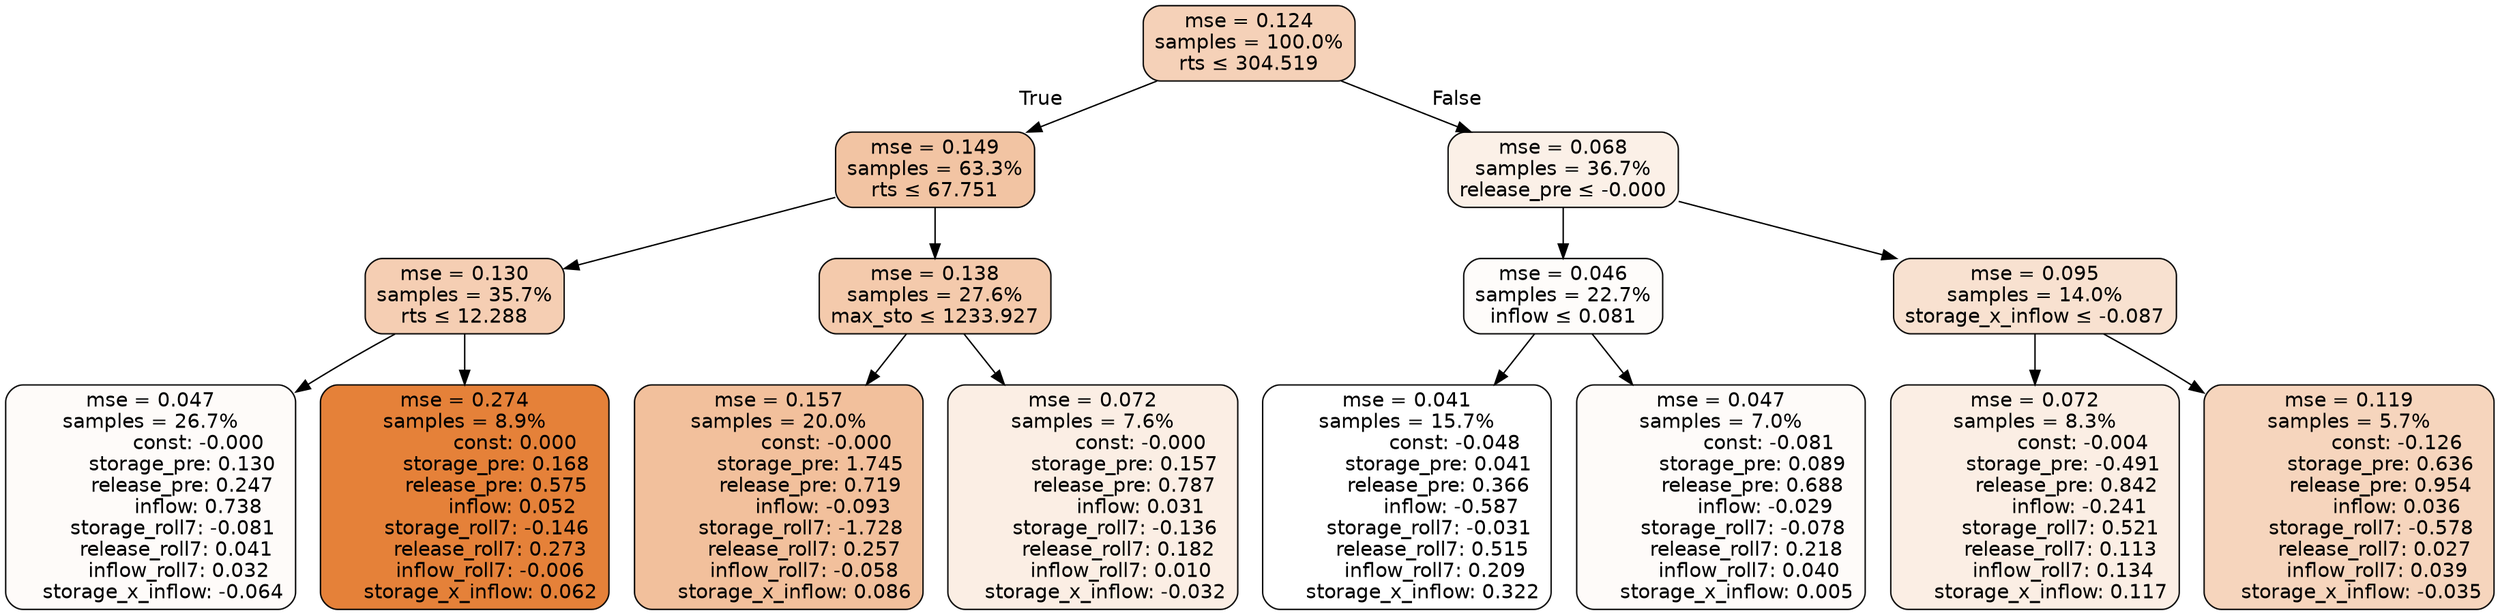 digraph tree {
bgcolor="transparent"
node [shape=rectangle, style="filled, rounded", color="black", fontname=helvetica] ;
edge [fontname=helvetica] ;
	"0" [label="mse = 0.124
samples = 100.0%
rts &le; 304.519", fillcolor="#f5d1b8"]
	"1" [label="mse = 0.149
samples = 63.3%
rts &le; 67.751", fillcolor="#f2c4a3"]
	"2" [label="mse = 0.130
samples = 35.7%
rts &le; 12.288", fillcolor="#f5ceb3"]
	"3" [label="mse = 0.047
samples = 26.7%
               const: -0.000
          storage_pre: 0.130
          release_pre: 0.247
               inflow: 0.738
       storage_roll7: -0.081
        release_roll7: 0.041
         inflow_roll7: 0.032
    storage_x_inflow: -0.064", fillcolor="#fefbf9"]
	"4" [label="mse = 0.274
samples = 8.9%
                const: 0.000
          storage_pre: 0.168
          release_pre: 0.575
               inflow: 0.052
       storage_roll7: -0.146
        release_roll7: 0.273
        inflow_roll7: -0.006
     storage_x_inflow: 0.062", fillcolor="#e58139"]
	"5" [label="mse = 0.138
samples = 27.6%
max_sto &le; 1233.927", fillcolor="#f4caac"]
	"6" [label="mse = 0.157
samples = 20.0%
               const: -0.000
          storage_pre: 1.745
          release_pre: 0.719
              inflow: -0.093
       storage_roll7: -1.728
        release_roll7: 0.257
        inflow_roll7: -0.058
     storage_x_inflow: 0.086", fillcolor="#f2c09c"]
	"7" [label="mse = 0.072
samples = 7.6%
               const: -0.000
          storage_pre: 0.157
          release_pre: 0.787
               inflow: 0.031
       storage_roll7: -0.136
        release_roll7: 0.182
         inflow_roll7: 0.010
    storage_x_inflow: -0.032", fillcolor="#fbeee4"]
	"8" [label="mse = 0.068
samples = 36.7%
release_pre &le; -0.000", fillcolor="#fbf0e7"]
	"9" [label="mse = 0.046
samples = 22.7%
inflow &le; 0.081", fillcolor="#fefcfa"]
	"10" [label="mse = 0.041
samples = 15.7%
               const: -0.048
          storage_pre: 0.041
          release_pre: 0.366
              inflow: -0.587
       storage_roll7: -0.031
        release_roll7: 0.515
         inflow_roll7: 0.209
     storage_x_inflow: 0.322", fillcolor="#ffffff"]
	"11" [label="mse = 0.047
samples = 7.0%
               const: -0.081
          storage_pre: 0.089
          release_pre: 0.688
              inflow: -0.029
       storage_roll7: -0.078
        release_roll7: 0.218
         inflow_roll7: 0.040
     storage_x_inflow: 0.005", fillcolor="#fefbf9"]
	"12" [label="mse = 0.095
samples = 14.0%
storage_x_inflow &le; -0.087", fillcolor="#f8e1d0"]
	"13" [label="mse = 0.072
samples = 8.3%
               const: -0.004
         storage_pre: -0.491
          release_pre: 0.842
              inflow: -0.241
        storage_roll7: 0.521
        release_roll7: 0.113
         inflow_roll7: 0.134
     storage_x_inflow: 0.117", fillcolor="#fbeee4"]
	"14" [label="mse = 0.119
samples = 5.7%
               const: -0.126
          storage_pre: 0.636
          release_pre: 0.954
               inflow: 0.036
       storage_roll7: -0.578
        release_roll7: 0.027
         inflow_roll7: 0.039
    storage_x_inflow: -0.035", fillcolor="#f6d5bd"]

	"0" -> "1" [labeldistance=2.5, labelangle=45, headlabel="True"]
	"1" -> "2"
	"2" -> "3"
	"2" -> "4"
	"1" -> "5"
	"5" -> "6"
	"5" -> "7"
	"0" -> "8" [labeldistance=2.5, labelangle=-45, headlabel="False"]
	"8" -> "9"
	"9" -> "10"
	"9" -> "11"
	"8" -> "12"
	"12" -> "13"
	"12" -> "14"
}